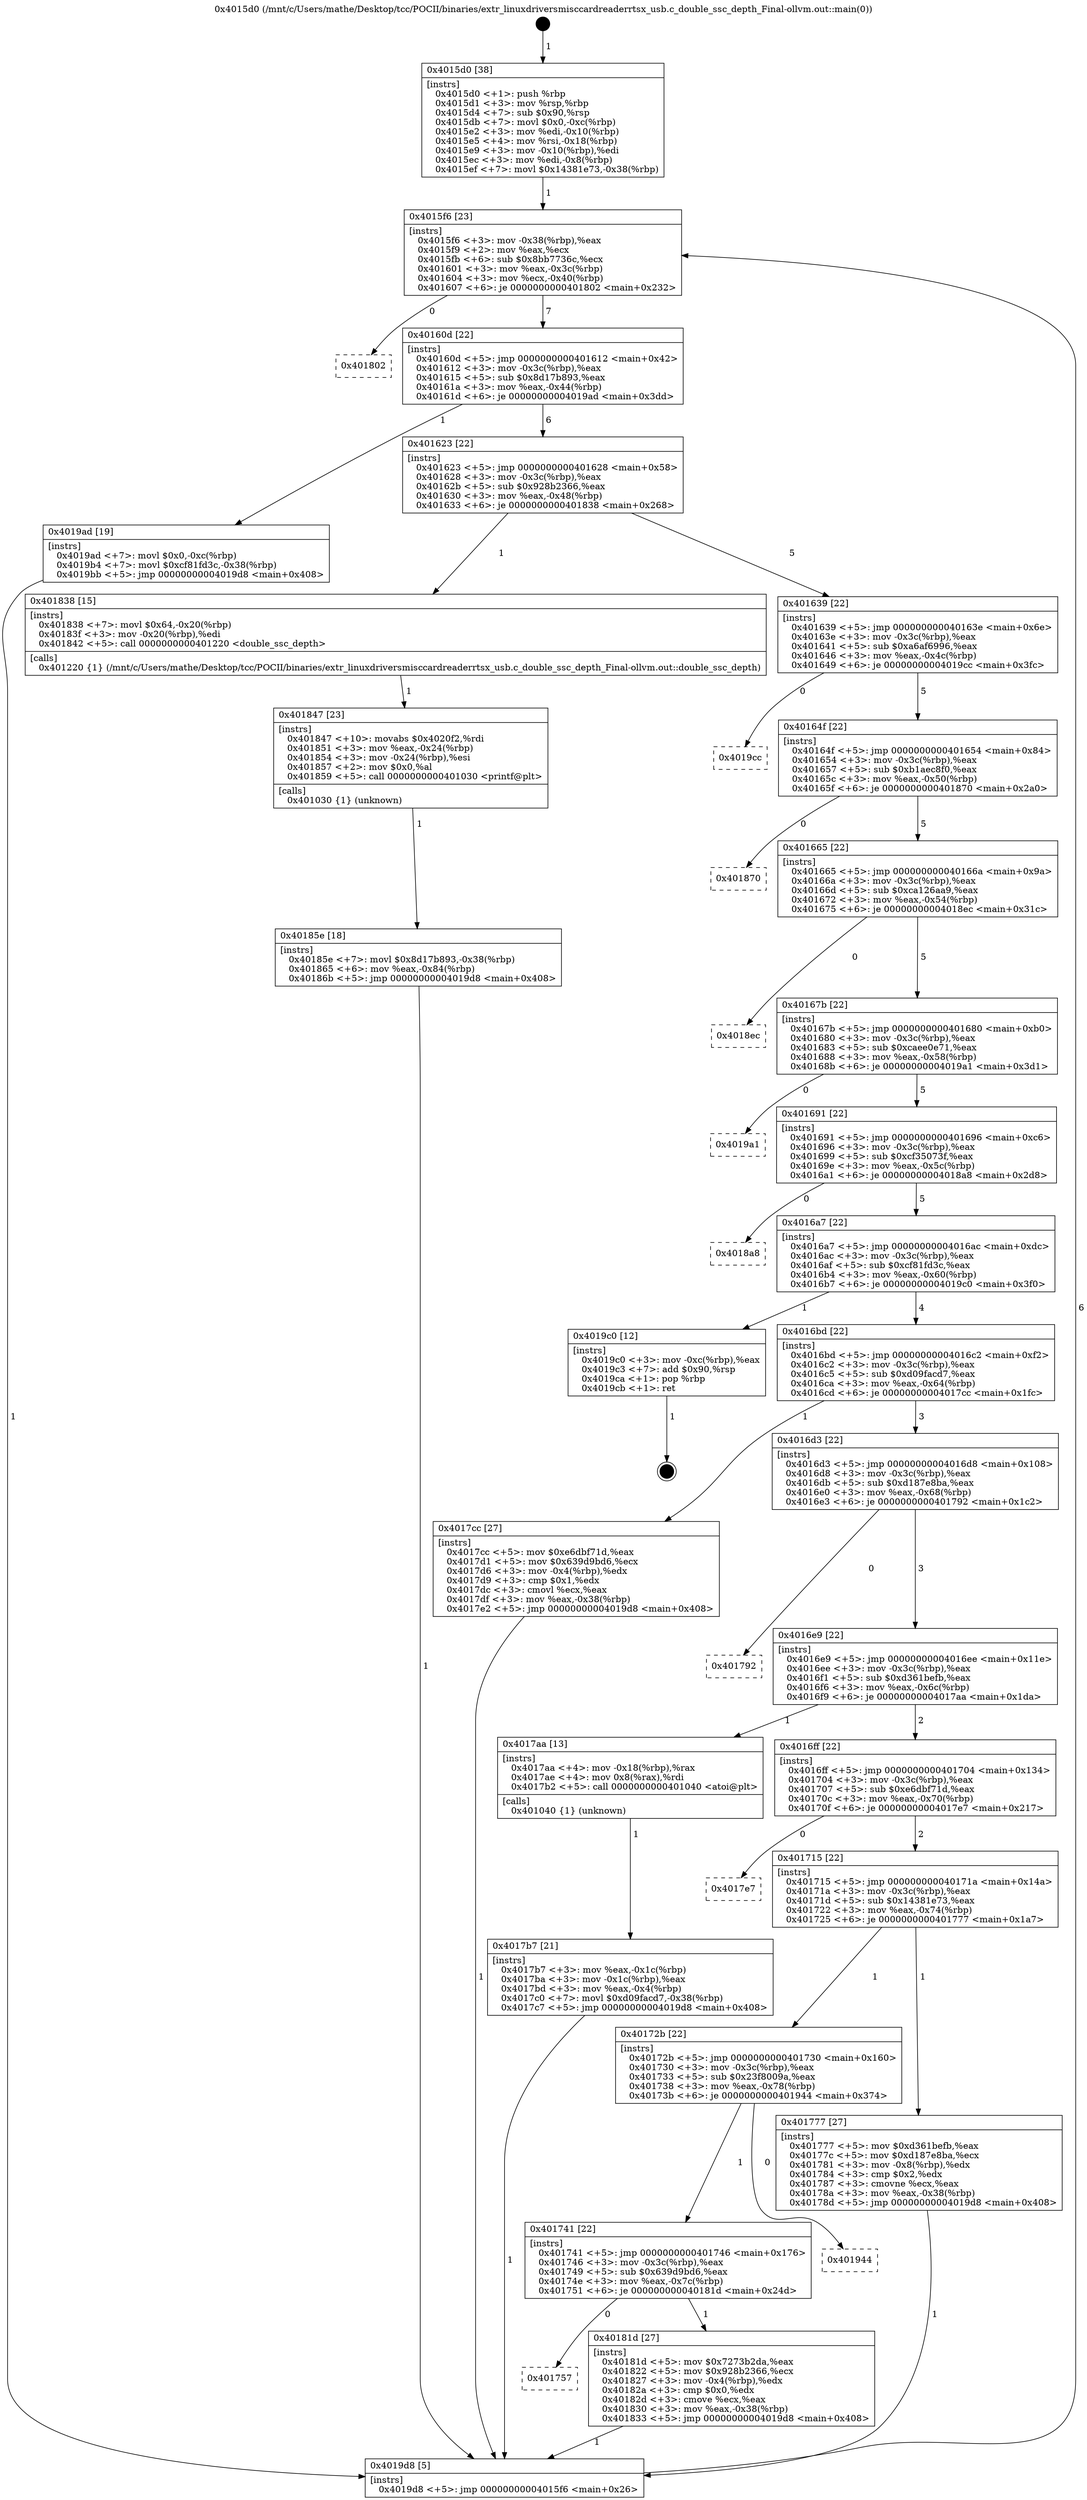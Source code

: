 digraph "0x4015d0" {
  label = "0x4015d0 (/mnt/c/Users/mathe/Desktop/tcc/POCII/binaries/extr_linuxdriversmisccardreaderrtsx_usb.c_double_ssc_depth_Final-ollvm.out::main(0))"
  labelloc = "t"
  node[shape=record]

  Entry [label="",width=0.3,height=0.3,shape=circle,fillcolor=black,style=filled]
  "0x4015f6" [label="{
     0x4015f6 [23]\l
     | [instrs]\l
     &nbsp;&nbsp;0x4015f6 \<+3\>: mov -0x38(%rbp),%eax\l
     &nbsp;&nbsp;0x4015f9 \<+2\>: mov %eax,%ecx\l
     &nbsp;&nbsp;0x4015fb \<+6\>: sub $0x8bb7736c,%ecx\l
     &nbsp;&nbsp;0x401601 \<+3\>: mov %eax,-0x3c(%rbp)\l
     &nbsp;&nbsp;0x401604 \<+3\>: mov %ecx,-0x40(%rbp)\l
     &nbsp;&nbsp;0x401607 \<+6\>: je 0000000000401802 \<main+0x232\>\l
  }"]
  "0x401802" [label="{
     0x401802\l
  }", style=dashed]
  "0x40160d" [label="{
     0x40160d [22]\l
     | [instrs]\l
     &nbsp;&nbsp;0x40160d \<+5\>: jmp 0000000000401612 \<main+0x42\>\l
     &nbsp;&nbsp;0x401612 \<+3\>: mov -0x3c(%rbp),%eax\l
     &nbsp;&nbsp;0x401615 \<+5\>: sub $0x8d17b893,%eax\l
     &nbsp;&nbsp;0x40161a \<+3\>: mov %eax,-0x44(%rbp)\l
     &nbsp;&nbsp;0x40161d \<+6\>: je 00000000004019ad \<main+0x3dd\>\l
  }"]
  Exit [label="",width=0.3,height=0.3,shape=circle,fillcolor=black,style=filled,peripheries=2]
  "0x4019ad" [label="{
     0x4019ad [19]\l
     | [instrs]\l
     &nbsp;&nbsp;0x4019ad \<+7\>: movl $0x0,-0xc(%rbp)\l
     &nbsp;&nbsp;0x4019b4 \<+7\>: movl $0xcf81fd3c,-0x38(%rbp)\l
     &nbsp;&nbsp;0x4019bb \<+5\>: jmp 00000000004019d8 \<main+0x408\>\l
  }"]
  "0x401623" [label="{
     0x401623 [22]\l
     | [instrs]\l
     &nbsp;&nbsp;0x401623 \<+5\>: jmp 0000000000401628 \<main+0x58\>\l
     &nbsp;&nbsp;0x401628 \<+3\>: mov -0x3c(%rbp),%eax\l
     &nbsp;&nbsp;0x40162b \<+5\>: sub $0x928b2366,%eax\l
     &nbsp;&nbsp;0x401630 \<+3\>: mov %eax,-0x48(%rbp)\l
     &nbsp;&nbsp;0x401633 \<+6\>: je 0000000000401838 \<main+0x268\>\l
  }"]
  "0x40185e" [label="{
     0x40185e [18]\l
     | [instrs]\l
     &nbsp;&nbsp;0x40185e \<+7\>: movl $0x8d17b893,-0x38(%rbp)\l
     &nbsp;&nbsp;0x401865 \<+6\>: mov %eax,-0x84(%rbp)\l
     &nbsp;&nbsp;0x40186b \<+5\>: jmp 00000000004019d8 \<main+0x408\>\l
  }"]
  "0x401838" [label="{
     0x401838 [15]\l
     | [instrs]\l
     &nbsp;&nbsp;0x401838 \<+7\>: movl $0x64,-0x20(%rbp)\l
     &nbsp;&nbsp;0x40183f \<+3\>: mov -0x20(%rbp),%edi\l
     &nbsp;&nbsp;0x401842 \<+5\>: call 0000000000401220 \<double_ssc_depth\>\l
     | [calls]\l
     &nbsp;&nbsp;0x401220 \{1\} (/mnt/c/Users/mathe/Desktop/tcc/POCII/binaries/extr_linuxdriversmisccardreaderrtsx_usb.c_double_ssc_depth_Final-ollvm.out::double_ssc_depth)\l
  }"]
  "0x401639" [label="{
     0x401639 [22]\l
     | [instrs]\l
     &nbsp;&nbsp;0x401639 \<+5\>: jmp 000000000040163e \<main+0x6e\>\l
     &nbsp;&nbsp;0x40163e \<+3\>: mov -0x3c(%rbp),%eax\l
     &nbsp;&nbsp;0x401641 \<+5\>: sub $0xa6af6996,%eax\l
     &nbsp;&nbsp;0x401646 \<+3\>: mov %eax,-0x4c(%rbp)\l
     &nbsp;&nbsp;0x401649 \<+6\>: je 00000000004019cc \<main+0x3fc\>\l
  }"]
  "0x401847" [label="{
     0x401847 [23]\l
     | [instrs]\l
     &nbsp;&nbsp;0x401847 \<+10\>: movabs $0x4020f2,%rdi\l
     &nbsp;&nbsp;0x401851 \<+3\>: mov %eax,-0x24(%rbp)\l
     &nbsp;&nbsp;0x401854 \<+3\>: mov -0x24(%rbp),%esi\l
     &nbsp;&nbsp;0x401857 \<+2\>: mov $0x0,%al\l
     &nbsp;&nbsp;0x401859 \<+5\>: call 0000000000401030 \<printf@plt\>\l
     | [calls]\l
     &nbsp;&nbsp;0x401030 \{1\} (unknown)\l
  }"]
  "0x4019cc" [label="{
     0x4019cc\l
  }", style=dashed]
  "0x40164f" [label="{
     0x40164f [22]\l
     | [instrs]\l
     &nbsp;&nbsp;0x40164f \<+5\>: jmp 0000000000401654 \<main+0x84\>\l
     &nbsp;&nbsp;0x401654 \<+3\>: mov -0x3c(%rbp),%eax\l
     &nbsp;&nbsp;0x401657 \<+5\>: sub $0xb1aec8f0,%eax\l
     &nbsp;&nbsp;0x40165c \<+3\>: mov %eax,-0x50(%rbp)\l
     &nbsp;&nbsp;0x40165f \<+6\>: je 0000000000401870 \<main+0x2a0\>\l
  }"]
  "0x401757" [label="{
     0x401757\l
  }", style=dashed]
  "0x401870" [label="{
     0x401870\l
  }", style=dashed]
  "0x401665" [label="{
     0x401665 [22]\l
     | [instrs]\l
     &nbsp;&nbsp;0x401665 \<+5\>: jmp 000000000040166a \<main+0x9a\>\l
     &nbsp;&nbsp;0x40166a \<+3\>: mov -0x3c(%rbp),%eax\l
     &nbsp;&nbsp;0x40166d \<+5\>: sub $0xca126aa9,%eax\l
     &nbsp;&nbsp;0x401672 \<+3\>: mov %eax,-0x54(%rbp)\l
     &nbsp;&nbsp;0x401675 \<+6\>: je 00000000004018ec \<main+0x31c\>\l
  }"]
  "0x40181d" [label="{
     0x40181d [27]\l
     | [instrs]\l
     &nbsp;&nbsp;0x40181d \<+5\>: mov $0x7273b2da,%eax\l
     &nbsp;&nbsp;0x401822 \<+5\>: mov $0x928b2366,%ecx\l
     &nbsp;&nbsp;0x401827 \<+3\>: mov -0x4(%rbp),%edx\l
     &nbsp;&nbsp;0x40182a \<+3\>: cmp $0x0,%edx\l
     &nbsp;&nbsp;0x40182d \<+3\>: cmove %ecx,%eax\l
     &nbsp;&nbsp;0x401830 \<+3\>: mov %eax,-0x38(%rbp)\l
     &nbsp;&nbsp;0x401833 \<+5\>: jmp 00000000004019d8 \<main+0x408\>\l
  }"]
  "0x4018ec" [label="{
     0x4018ec\l
  }", style=dashed]
  "0x40167b" [label="{
     0x40167b [22]\l
     | [instrs]\l
     &nbsp;&nbsp;0x40167b \<+5\>: jmp 0000000000401680 \<main+0xb0\>\l
     &nbsp;&nbsp;0x401680 \<+3\>: mov -0x3c(%rbp),%eax\l
     &nbsp;&nbsp;0x401683 \<+5\>: sub $0xcaee0e71,%eax\l
     &nbsp;&nbsp;0x401688 \<+3\>: mov %eax,-0x58(%rbp)\l
     &nbsp;&nbsp;0x40168b \<+6\>: je 00000000004019a1 \<main+0x3d1\>\l
  }"]
  "0x401741" [label="{
     0x401741 [22]\l
     | [instrs]\l
     &nbsp;&nbsp;0x401741 \<+5\>: jmp 0000000000401746 \<main+0x176\>\l
     &nbsp;&nbsp;0x401746 \<+3\>: mov -0x3c(%rbp),%eax\l
     &nbsp;&nbsp;0x401749 \<+5\>: sub $0x639d9bd6,%eax\l
     &nbsp;&nbsp;0x40174e \<+3\>: mov %eax,-0x7c(%rbp)\l
     &nbsp;&nbsp;0x401751 \<+6\>: je 000000000040181d \<main+0x24d\>\l
  }"]
  "0x4019a1" [label="{
     0x4019a1\l
  }", style=dashed]
  "0x401691" [label="{
     0x401691 [22]\l
     | [instrs]\l
     &nbsp;&nbsp;0x401691 \<+5\>: jmp 0000000000401696 \<main+0xc6\>\l
     &nbsp;&nbsp;0x401696 \<+3\>: mov -0x3c(%rbp),%eax\l
     &nbsp;&nbsp;0x401699 \<+5\>: sub $0xcf35073f,%eax\l
     &nbsp;&nbsp;0x40169e \<+3\>: mov %eax,-0x5c(%rbp)\l
     &nbsp;&nbsp;0x4016a1 \<+6\>: je 00000000004018a8 \<main+0x2d8\>\l
  }"]
  "0x401944" [label="{
     0x401944\l
  }", style=dashed]
  "0x4018a8" [label="{
     0x4018a8\l
  }", style=dashed]
  "0x4016a7" [label="{
     0x4016a7 [22]\l
     | [instrs]\l
     &nbsp;&nbsp;0x4016a7 \<+5\>: jmp 00000000004016ac \<main+0xdc\>\l
     &nbsp;&nbsp;0x4016ac \<+3\>: mov -0x3c(%rbp),%eax\l
     &nbsp;&nbsp;0x4016af \<+5\>: sub $0xcf81fd3c,%eax\l
     &nbsp;&nbsp;0x4016b4 \<+3\>: mov %eax,-0x60(%rbp)\l
     &nbsp;&nbsp;0x4016b7 \<+6\>: je 00000000004019c0 \<main+0x3f0\>\l
  }"]
  "0x4017b7" [label="{
     0x4017b7 [21]\l
     | [instrs]\l
     &nbsp;&nbsp;0x4017b7 \<+3\>: mov %eax,-0x1c(%rbp)\l
     &nbsp;&nbsp;0x4017ba \<+3\>: mov -0x1c(%rbp),%eax\l
     &nbsp;&nbsp;0x4017bd \<+3\>: mov %eax,-0x4(%rbp)\l
     &nbsp;&nbsp;0x4017c0 \<+7\>: movl $0xd09facd7,-0x38(%rbp)\l
     &nbsp;&nbsp;0x4017c7 \<+5\>: jmp 00000000004019d8 \<main+0x408\>\l
  }"]
  "0x4019c0" [label="{
     0x4019c0 [12]\l
     | [instrs]\l
     &nbsp;&nbsp;0x4019c0 \<+3\>: mov -0xc(%rbp),%eax\l
     &nbsp;&nbsp;0x4019c3 \<+7\>: add $0x90,%rsp\l
     &nbsp;&nbsp;0x4019ca \<+1\>: pop %rbp\l
     &nbsp;&nbsp;0x4019cb \<+1\>: ret\l
  }"]
  "0x4016bd" [label="{
     0x4016bd [22]\l
     | [instrs]\l
     &nbsp;&nbsp;0x4016bd \<+5\>: jmp 00000000004016c2 \<main+0xf2\>\l
     &nbsp;&nbsp;0x4016c2 \<+3\>: mov -0x3c(%rbp),%eax\l
     &nbsp;&nbsp;0x4016c5 \<+5\>: sub $0xd09facd7,%eax\l
     &nbsp;&nbsp;0x4016ca \<+3\>: mov %eax,-0x64(%rbp)\l
     &nbsp;&nbsp;0x4016cd \<+6\>: je 00000000004017cc \<main+0x1fc\>\l
  }"]
  "0x4015d0" [label="{
     0x4015d0 [38]\l
     | [instrs]\l
     &nbsp;&nbsp;0x4015d0 \<+1\>: push %rbp\l
     &nbsp;&nbsp;0x4015d1 \<+3\>: mov %rsp,%rbp\l
     &nbsp;&nbsp;0x4015d4 \<+7\>: sub $0x90,%rsp\l
     &nbsp;&nbsp;0x4015db \<+7\>: movl $0x0,-0xc(%rbp)\l
     &nbsp;&nbsp;0x4015e2 \<+3\>: mov %edi,-0x10(%rbp)\l
     &nbsp;&nbsp;0x4015e5 \<+4\>: mov %rsi,-0x18(%rbp)\l
     &nbsp;&nbsp;0x4015e9 \<+3\>: mov -0x10(%rbp),%edi\l
     &nbsp;&nbsp;0x4015ec \<+3\>: mov %edi,-0x8(%rbp)\l
     &nbsp;&nbsp;0x4015ef \<+7\>: movl $0x14381e73,-0x38(%rbp)\l
  }"]
  "0x4017cc" [label="{
     0x4017cc [27]\l
     | [instrs]\l
     &nbsp;&nbsp;0x4017cc \<+5\>: mov $0xe6dbf71d,%eax\l
     &nbsp;&nbsp;0x4017d1 \<+5\>: mov $0x639d9bd6,%ecx\l
     &nbsp;&nbsp;0x4017d6 \<+3\>: mov -0x4(%rbp),%edx\l
     &nbsp;&nbsp;0x4017d9 \<+3\>: cmp $0x1,%edx\l
     &nbsp;&nbsp;0x4017dc \<+3\>: cmovl %ecx,%eax\l
     &nbsp;&nbsp;0x4017df \<+3\>: mov %eax,-0x38(%rbp)\l
     &nbsp;&nbsp;0x4017e2 \<+5\>: jmp 00000000004019d8 \<main+0x408\>\l
  }"]
  "0x4016d3" [label="{
     0x4016d3 [22]\l
     | [instrs]\l
     &nbsp;&nbsp;0x4016d3 \<+5\>: jmp 00000000004016d8 \<main+0x108\>\l
     &nbsp;&nbsp;0x4016d8 \<+3\>: mov -0x3c(%rbp),%eax\l
     &nbsp;&nbsp;0x4016db \<+5\>: sub $0xd187e8ba,%eax\l
     &nbsp;&nbsp;0x4016e0 \<+3\>: mov %eax,-0x68(%rbp)\l
     &nbsp;&nbsp;0x4016e3 \<+6\>: je 0000000000401792 \<main+0x1c2\>\l
  }"]
  "0x4019d8" [label="{
     0x4019d8 [5]\l
     | [instrs]\l
     &nbsp;&nbsp;0x4019d8 \<+5\>: jmp 00000000004015f6 \<main+0x26\>\l
  }"]
  "0x401792" [label="{
     0x401792\l
  }", style=dashed]
  "0x4016e9" [label="{
     0x4016e9 [22]\l
     | [instrs]\l
     &nbsp;&nbsp;0x4016e9 \<+5\>: jmp 00000000004016ee \<main+0x11e\>\l
     &nbsp;&nbsp;0x4016ee \<+3\>: mov -0x3c(%rbp),%eax\l
     &nbsp;&nbsp;0x4016f1 \<+5\>: sub $0xd361befb,%eax\l
     &nbsp;&nbsp;0x4016f6 \<+3\>: mov %eax,-0x6c(%rbp)\l
     &nbsp;&nbsp;0x4016f9 \<+6\>: je 00000000004017aa \<main+0x1da\>\l
  }"]
  "0x40172b" [label="{
     0x40172b [22]\l
     | [instrs]\l
     &nbsp;&nbsp;0x40172b \<+5\>: jmp 0000000000401730 \<main+0x160\>\l
     &nbsp;&nbsp;0x401730 \<+3\>: mov -0x3c(%rbp),%eax\l
     &nbsp;&nbsp;0x401733 \<+5\>: sub $0x23f8009a,%eax\l
     &nbsp;&nbsp;0x401738 \<+3\>: mov %eax,-0x78(%rbp)\l
     &nbsp;&nbsp;0x40173b \<+6\>: je 0000000000401944 \<main+0x374\>\l
  }"]
  "0x4017aa" [label="{
     0x4017aa [13]\l
     | [instrs]\l
     &nbsp;&nbsp;0x4017aa \<+4\>: mov -0x18(%rbp),%rax\l
     &nbsp;&nbsp;0x4017ae \<+4\>: mov 0x8(%rax),%rdi\l
     &nbsp;&nbsp;0x4017b2 \<+5\>: call 0000000000401040 \<atoi@plt\>\l
     | [calls]\l
     &nbsp;&nbsp;0x401040 \{1\} (unknown)\l
  }"]
  "0x4016ff" [label="{
     0x4016ff [22]\l
     | [instrs]\l
     &nbsp;&nbsp;0x4016ff \<+5\>: jmp 0000000000401704 \<main+0x134\>\l
     &nbsp;&nbsp;0x401704 \<+3\>: mov -0x3c(%rbp),%eax\l
     &nbsp;&nbsp;0x401707 \<+5\>: sub $0xe6dbf71d,%eax\l
     &nbsp;&nbsp;0x40170c \<+3\>: mov %eax,-0x70(%rbp)\l
     &nbsp;&nbsp;0x40170f \<+6\>: je 00000000004017e7 \<main+0x217\>\l
  }"]
  "0x401777" [label="{
     0x401777 [27]\l
     | [instrs]\l
     &nbsp;&nbsp;0x401777 \<+5\>: mov $0xd361befb,%eax\l
     &nbsp;&nbsp;0x40177c \<+5\>: mov $0xd187e8ba,%ecx\l
     &nbsp;&nbsp;0x401781 \<+3\>: mov -0x8(%rbp),%edx\l
     &nbsp;&nbsp;0x401784 \<+3\>: cmp $0x2,%edx\l
     &nbsp;&nbsp;0x401787 \<+3\>: cmovne %ecx,%eax\l
     &nbsp;&nbsp;0x40178a \<+3\>: mov %eax,-0x38(%rbp)\l
     &nbsp;&nbsp;0x40178d \<+5\>: jmp 00000000004019d8 \<main+0x408\>\l
  }"]
  "0x4017e7" [label="{
     0x4017e7\l
  }", style=dashed]
  "0x401715" [label="{
     0x401715 [22]\l
     | [instrs]\l
     &nbsp;&nbsp;0x401715 \<+5\>: jmp 000000000040171a \<main+0x14a\>\l
     &nbsp;&nbsp;0x40171a \<+3\>: mov -0x3c(%rbp),%eax\l
     &nbsp;&nbsp;0x40171d \<+5\>: sub $0x14381e73,%eax\l
     &nbsp;&nbsp;0x401722 \<+3\>: mov %eax,-0x74(%rbp)\l
     &nbsp;&nbsp;0x401725 \<+6\>: je 0000000000401777 \<main+0x1a7\>\l
  }"]
  Entry -> "0x4015d0" [label=" 1"]
  "0x4015f6" -> "0x401802" [label=" 0"]
  "0x4015f6" -> "0x40160d" [label=" 7"]
  "0x4019c0" -> Exit [label=" 1"]
  "0x40160d" -> "0x4019ad" [label=" 1"]
  "0x40160d" -> "0x401623" [label=" 6"]
  "0x4019ad" -> "0x4019d8" [label=" 1"]
  "0x401623" -> "0x401838" [label=" 1"]
  "0x401623" -> "0x401639" [label=" 5"]
  "0x40185e" -> "0x4019d8" [label=" 1"]
  "0x401639" -> "0x4019cc" [label=" 0"]
  "0x401639" -> "0x40164f" [label=" 5"]
  "0x401847" -> "0x40185e" [label=" 1"]
  "0x40164f" -> "0x401870" [label=" 0"]
  "0x40164f" -> "0x401665" [label=" 5"]
  "0x401838" -> "0x401847" [label=" 1"]
  "0x401665" -> "0x4018ec" [label=" 0"]
  "0x401665" -> "0x40167b" [label=" 5"]
  "0x40181d" -> "0x4019d8" [label=" 1"]
  "0x40167b" -> "0x4019a1" [label=" 0"]
  "0x40167b" -> "0x401691" [label=" 5"]
  "0x401741" -> "0x40181d" [label=" 1"]
  "0x401691" -> "0x4018a8" [label=" 0"]
  "0x401691" -> "0x4016a7" [label=" 5"]
  "0x401741" -> "0x401757" [label=" 0"]
  "0x4016a7" -> "0x4019c0" [label=" 1"]
  "0x4016a7" -> "0x4016bd" [label=" 4"]
  "0x40172b" -> "0x401944" [label=" 0"]
  "0x4016bd" -> "0x4017cc" [label=" 1"]
  "0x4016bd" -> "0x4016d3" [label=" 3"]
  "0x40172b" -> "0x401741" [label=" 1"]
  "0x4016d3" -> "0x401792" [label=" 0"]
  "0x4016d3" -> "0x4016e9" [label=" 3"]
  "0x4017cc" -> "0x4019d8" [label=" 1"]
  "0x4016e9" -> "0x4017aa" [label=" 1"]
  "0x4016e9" -> "0x4016ff" [label=" 2"]
  "0x4017b7" -> "0x4019d8" [label=" 1"]
  "0x4016ff" -> "0x4017e7" [label=" 0"]
  "0x4016ff" -> "0x401715" [label=" 2"]
  "0x4017aa" -> "0x4017b7" [label=" 1"]
  "0x401715" -> "0x401777" [label=" 1"]
  "0x401715" -> "0x40172b" [label=" 1"]
  "0x401777" -> "0x4019d8" [label=" 1"]
  "0x4015d0" -> "0x4015f6" [label=" 1"]
  "0x4019d8" -> "0x4015f6" [label=" 6"]
}
